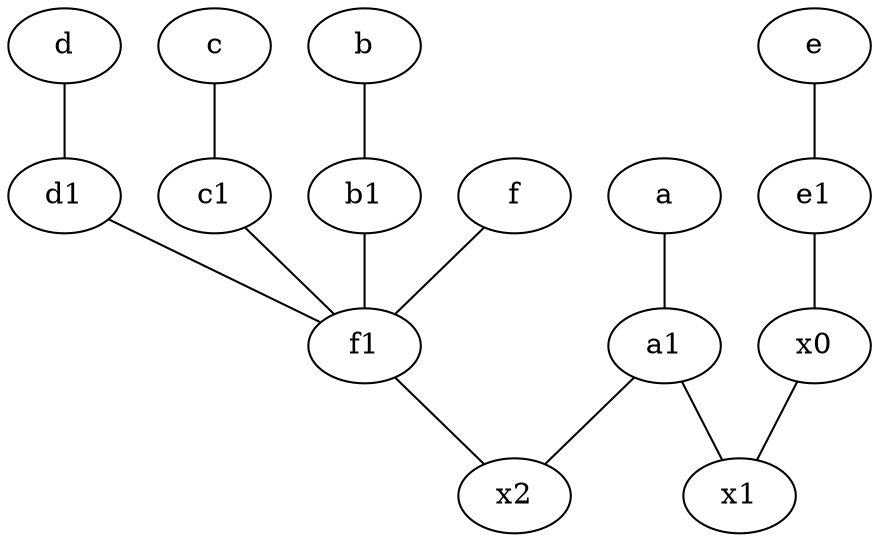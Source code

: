 graph {
	node [labelfontsize=50]
	x1 [labelfontsize=50]
	d1 [labelfontsize=50 pos="3,5!"]
	e [labelfontsize=50 pos="7,9!"]
	x2 [labelfontsize=50]
	c1 [labelfontsize=50 pos="4.5,3!"]
	b1 [labelfontsize=50 pos="9,4!"]
	a1 [labelfontsize=50 pos="8,3!"]
	e1 [labelfontsize=50 pos="7,7!"]
	x0 [labelfontsize=50]
	f1 [labelfontsize=50 pos="3,8!"]
	f -- f1
	d -- d1
	b -- b1
	c1 -- f1
	d1 -- f1
	e -- e1
	a1 -- x1
	f1 -- x2
	x0 -- x1
	a1 -- x2
	b1 -- f1
	c -- c1
	e1 -- x0
	a -- a1
}

